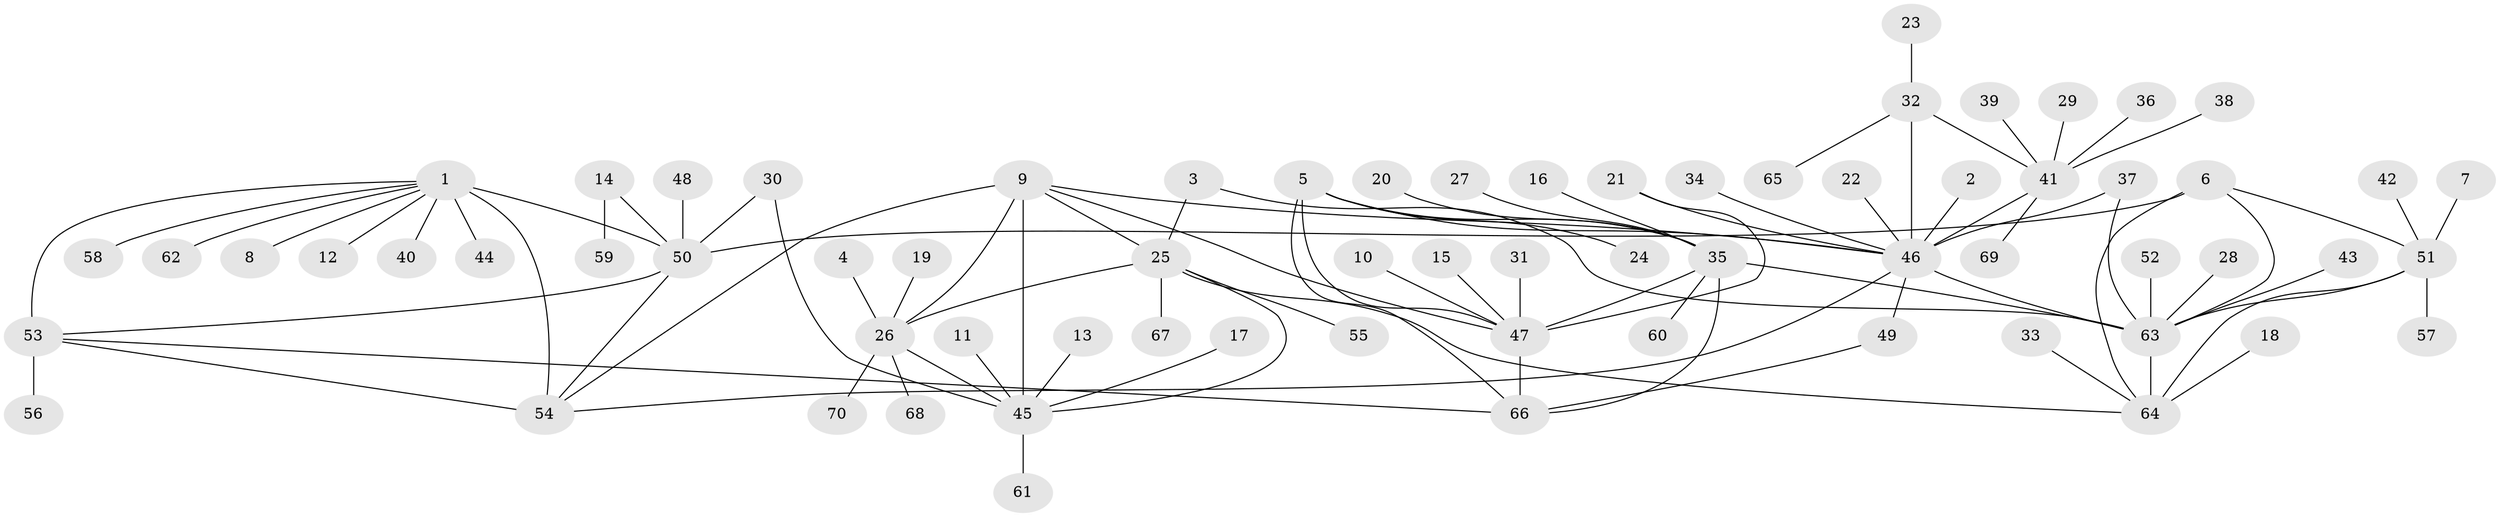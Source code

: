 // original degree distribution, {9: 0.05714285714285714, 6: 0.014285714285714285, 10: 0.04285714285714286, 13: 0.014285714285714285, 7: 0.05714285714285714, 11: 0.014285714285714285, 8: 0.02142857142857143, 15: 0.007142857142857143, 12: 0.02142857142857143, 1: 0.5928571428571429, 2: 0.1357142857142857, 4: 0.007142857142857143, 3: 0.014285714285714285}
// Generated by graph-tools (version 1.1) at 2025/02/03/09/25 03:02:51]
// undirected, 70 vertices, 93 edges
graph export_dot {
graph [start="1"]
  node [color=gray90,style=filled];
  1;
  2;
  3;
  4;
  5;
  6;
  7;
  8;
  9;
  10;
  11;
  12;
  13;
  14;
  15;
  16;
  17;
  18;
  19;
  20;
  21;
  22;
  23;
  24;
  25;
  26;
  27;
  28;
  29;
  30;
  31;
  32;
  33;
  34;
  35;
  36;
  37;
  38;
  39;
  40;
  41;
  42;
  43;
  44;
  45;
  46;
  47;
  48;
  49;
  50;
  51;
  52;
  53;
  54;
  55;
  56;
  57;
  58;
  59;
  60;
  61;
  62;
  63;
  64;
  65;
  66;
  67;
  68;
  69;
  70;
  1 -- 8 [weight=1.0];
  1 -- 12 [weight=1.0];
  1 -- 40 [weight=1.0];
  1 -- 44 [weight=1.0];
  1 -- 50 [weight=4.0];
  1 -- 53 [weight=4.0];
  1 -- 54 [weight=4.0];
  1 -- 58 [weight=1.0];
  1 -- 62 [weight=1.0];
  2 -- 46 [weight=1.0];
  3 -- 25 [weight=1.0];
  3 -- 63 [weight=1.0];
  4 -- 26 [weight=1.0];
  5 -- 24 [weight=1.0];
  5 -- 35 [weight=1.0];
  5 -- 46 [weight=1.0];
  5 -- 47 [weight=4.0];
  5 -- 66 [weight=1.0];
  6 -- 50 [weight=2.0];
  6 -- 51 [weight=1.0];
  6 -- 63 [weight=2.0];
  6 -- 64 [weight=3.0];
  7 -- 51 [weight=1.0];
  9 -- 25 [weight=2.0];
  9 -- 26 [weight=2.0];
  9 -- 45 [weight=6.0];
  9 -- 46 [weight=1.0];
  9 -- 47 [weight=2.0];
  9 -- 54 [weight=1.0];
  10 -- 47 [weight=1.0];
  11 -- 45 [weight=1.0];
  13 -- 45 [weight=1.0];
  14 -- 50 [weight=1.0];
  14 -- 59 [weight=1.0];
  15 -- 47 [weight=1.0];
  16 -- 35 [weight=1.0];
  17 -- 45 [weight=1.0];
  18 -- 64 [weight=1.0];
  19 -- 26 [weight=1.0];
  20 -- 35 [weight=1.0];
  21 -- 46 [weight=1.0];
  21 -- 47 [weight=1.0];
  22 -- 46 [weight=1.0];
  23 -- 32 [weight=1.0];
  25 -- 26 [weight=1.0];
  25 -- 45 [weight=3.0];
  25 -- 55 [weight=1.0];
  25 -- 64 [weight=1.0];
  25 -- 67 [weight=1.0];
  26 -- 45 [weight=3.0];
  26 -- 68 [weight=1.0];
  26 -- 70 [weight=1.0];
  27 -- 35 [weight=1.0];
  28 -- 63 [weight=1.0];
  29 -- 41 [weight=1.0];
  30 -- 45 [weight=1.0];
  30 -- 50 [weight=1.0];
  31 -- 47 [weight=1.0];
  32 -- 41 [weight=4.0];
  32 -- 46 [weight=6.0];
  32 -- 65 [weight=1.0];
  33 -- 64 [weight=1.0];
  34 -- 46 [weight=1.0];
  35 -- 47 [weight=4.0];
  35 -- 60 [weight=1.0];
  35 -- 63 [weight=1.0];
  35 -- 66 [weight=1.0];
  36 -- 41 [weight=1.0];
  37 -- 46 [weight=1.0];
  37 -- 63 [weight=1.0];
  38 -- 41 [weight=1.0];
  39 -- 41 [weight=1.0];
  41 -- 46 [weight=6.0];
  41 -- 69 [weight=1.0];
  42 -- 51 [weight=1.0];
  43 -- 63 [weight=1.0];
  45 -- 61 [weight=1.0];
  46 -- 49 [weight=1.0];
  46 -- 54 [weight=1.0];
  46 -- 63 [weight=1.0];
  47 -- 66 [weight=4.0];
  48 -- 50 [weight=1.0];
  49 -- 66 [weight=1.0];
  50 -- 53 [weight=1.0];
  50 -- 54 [weight=1.0];
  51 -- 57 [weight=1.0];
  51 -- 63 [weight=2.0];
  51 -- 64 [weight=3.0];
  52 -- 63 [weight=1.0];
  53 -- 54 [weight=1.0];
  53 -- 56 [weight=1.0];
  53 -- 66 [weight=1.0];
  63 -- 64 [weight=6.0];
}
